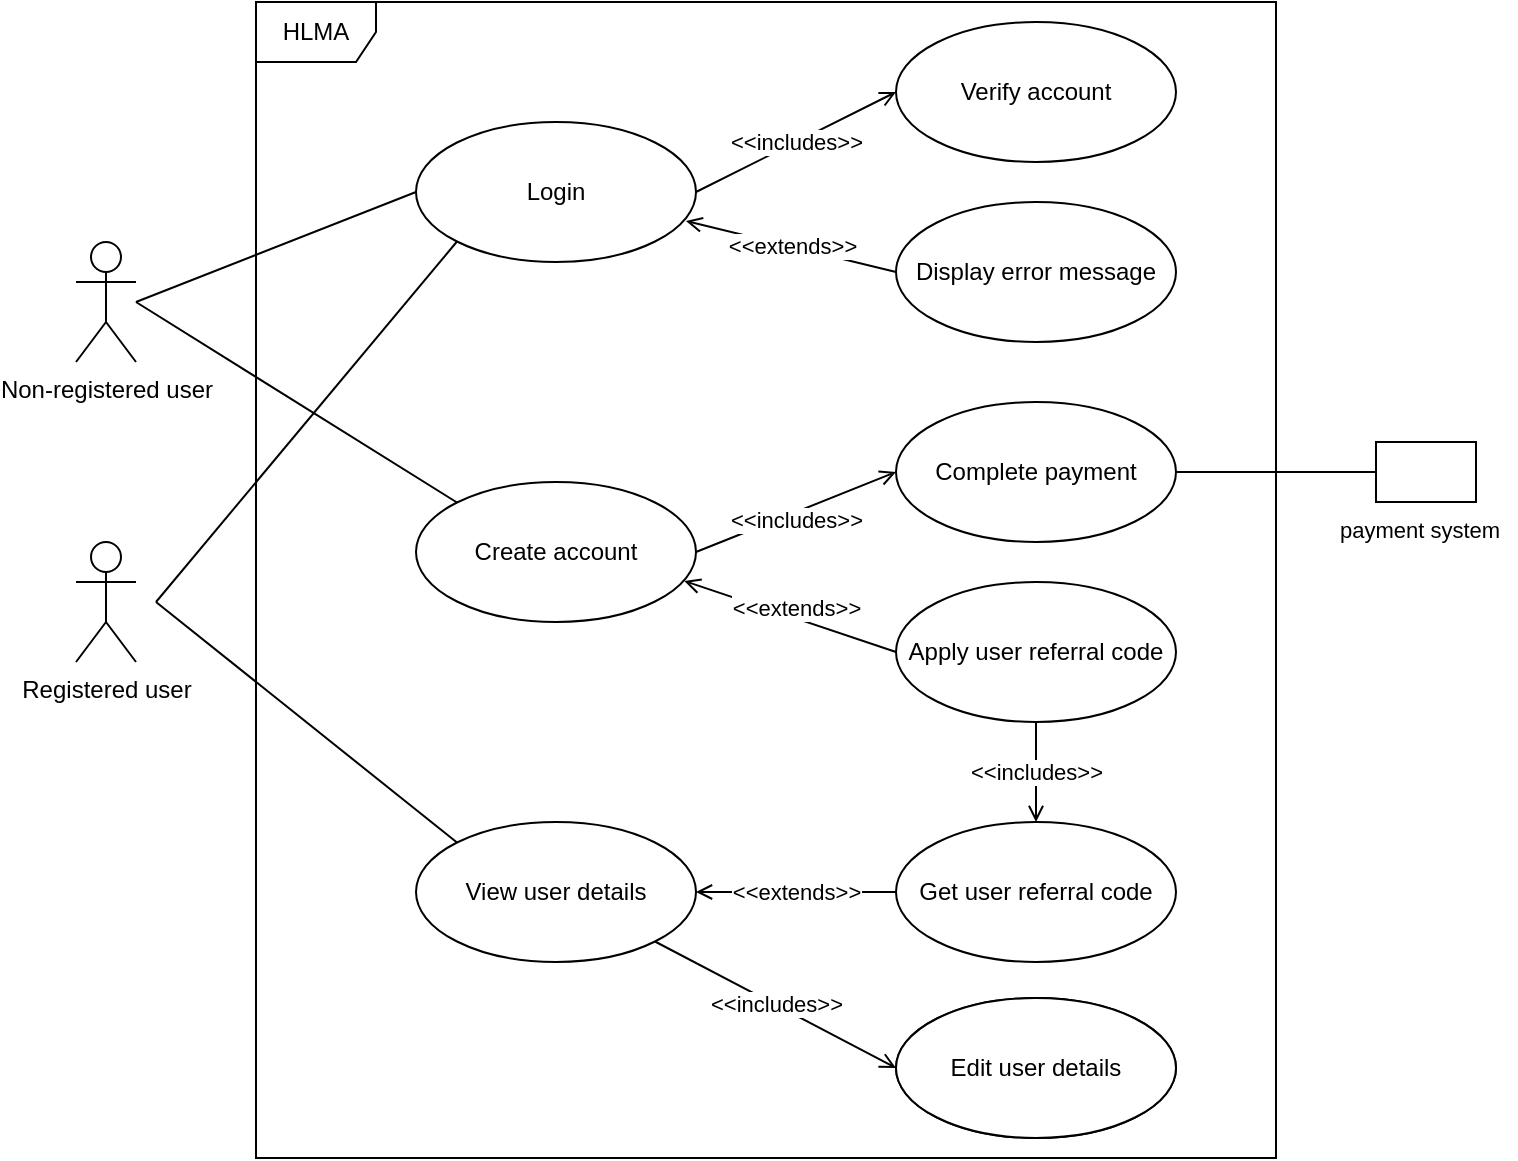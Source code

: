 <mxfile version="20.4.0" type="github">
  <diagram id="KwTiHcZ-ErMSPBvZo1tg" name="Page-1">
    <mxGraphModel dx="1422" dy="754" grid="0" gridSize="10" guides="1" tooltips="1" connect="1" arrows="1" fold="1" page="0" pageScale="1" pageWidth="827" pageHeight="1169" math="0" shadow="0">
      <root>
        <mxCell id="0" />
        <mxCell id="1" parent="0" />
        <mxCell id="AqF7KcZAPdT4f21ot7cu-17" style="rounded=0;orthogonalLoop=1;jettySize=auto;html=1;entryX=0;entryY=0.5;entryDx=0;entryDy=0;endArrow=none;endFill=0;" parent="1" target="AqF7KcZAPdT4f21ot7cu-4" edge="1">
          <mxGeometry relative="1" as="geometry">
            <mxPoint x="110" y="190" as="sourcePoint" />
          </mxGeometry>
        </mxCell>
        <mxCell id="AqF7KcZAPdT4f21ot7cu-18" style="edgeStyle=none;rounded=0;orthogonalLoop=1;jettySize=auto;html=1;entryX=0;entryY=0;entryDx=0;entryDy=0;endArrow=none;endFill=0;" parent="1" target="AqF7KcZAPdT4f21ot7cu-5" edge="1">
          <mxGeometry relative="1" as="geometry">
            <mxPoint x="110" y="190" as="sourcePoint" />
          </mxGeometry>
        </mxCell>
        <mxCell id="AqF7KcZAPdT4f21ot7cu-1" value="Non-registered user" style="shape=umlActor;verticalLabelPosition=bottom;verticalAlign=top;html=1;" parent="1" vertex="1">
          <mxGeometry x="80" y="160" width="30" height="60" as="geometry" />
        </mxCell>
        <mxCell id="AqF7KcZAPdT4f21ot7cu-3" value="HLMA" style="shape=umlFrame;whiteSpace=wrap;html=1;" parent="1" vertex="1">
          <mxGeometry x="170" y="40" width="510" height="578" as="geometry" />
        </mxCell>
        <mxCell id="AqF7KcZAPdT4f21ot7cu-34" value="&amp;lt;&amp;lt;includes&amp;gt;&amp;gt;" style="edgeStyle=none;rounded=0;orthogonalLoop=1;jettySize=auto;html=1;exitX=1;exitY=0.5;exitDx=0;exitDy=0;entryX=0;entryY=0.5;entryDx=0;entryDy=0;endArrow=open;endFill=0;" parent="1" source="AqF7KcZAPdT4f21ot7cu-4" target="AqF7KcZAPdT4f21ot7cu-6" edge="1">
          <mxGeometry relative="1" as="geometry" />
        </mxCell>
        <mxCell id="AqF7KcZAPdT4f21ot7cu-4" value="Login" style="ellipse;whiteSpace=wrap;html=1;" parent="1" vertex="1">
          <mxGeometry x="250" y="100" width="140" height="70" as="geometry" />
        </mxCell>
        <mxCell id="AqF7KcZAPdT4f21ot7cu-29" style="edgeStyle=none;rounded=0;orthogonalLoop=1;jettySize=auto;html=1;exitX=1;exitY=0.5;exitDx=0;exitDy=0;entryX=0;entryY=0.5;entryDx=0;entryDy=0;endArrow=open;endFill=0;" parent="1" source="AqF7KcZAPdT4f21ot7cu-5" target="AqF7KcZAPdT4f21ot7cu-11" edge="1">
          <mxGeometry relative="1" as="geometry" />
        </mxCell>
        <mxCell id="AqF7KcZAPdT4f21ot7cu-30" value="&amp;lt;&amp;lt;includes&amp;gt;&amp;gt;" style="edgeLabel;html=1;align=center;verticalAlign=middle;resizable=0;points=[];" parent="AqF7KcZAPdT4f21ot7cu-29" vertex="1" connectable="0">
          <mxGeometry x="-0.198" relative="1" as="geometry">
            <mxPoint x="10" as="offset" />
          </mxGeometry>
        </mxCell>
        <mxCell id="AqF7KcZAPdT4f21ot7cu-5" value="Create account" style="ellipse;whiteSpace=wrap;html=1;" parent="1" vertex="1">
          <mxGeometry x="250" y="280" width="140" height="70" as="geometry" />
        </mxCell>
        <mxCell id="AqF7KcZAPdT4f21ot7cu-6" value="Verify account" style="ellipse;whiteSpace=wrap;html=1;" parent="1" vertex="1">
          <mxGeometry x="490" y="50" width="140" height="70" as="geometry" />
        </mxCell>
        <mxCell id="AqF7KcZAPdT4f21ot7cu-33" value="&amp;lt;&amp;lt;extends&amp;gt;&amp;gt;" style="edgeStyle=none;rounded=0;orthogonalLoop=1;jettySize=auto;html=1;exitX=0;exitY=0.5;exitDx=0;exitDy=0;entryX=0.964;entryY=0.707;entryDx=0;entryDy=0;entryPerimeter=0;endArrow=open;endFill=0;" parent="1" source="AqF7KcZAPdT4f21ot7cu-7" target="AqF7KcZAPdT4f21ot7cu-4" edge="1">
          <mxGeometry relative="1" as="geometry" />
        </mxCell>
        <mxCell id="AqF7KcZAPdT4f21ot7cu-7" value="Display error message" style="ellipse;whiteSpace=wrap;html=1;" parent="1" vertex="1">
          <mxGeometry x="490" y="140" width="140" height="70" as="geometry" />
        </mxCell>
        <mxCell id="AqF7KcZAPdT4f21ot7cu-25" value="&amp;lt;&amp;lt;includes&amp;gt;&amp;gt;" style="edgeStyle=none;rounded=0;orthogonalLoop=1;jettySize=auto;html=1;exitX=0.5;exitY=1;exitDx=0;exitDy=0;entryX=0.5;entryY=0;entryDx=0;entryDy=0;endArrow=open;endFill=0;" parent="1" source="AqF7KcZAPdT4f21ot7cu-8" target="AqF7KcZAPdT4f21ot7cu-23" edge="1">
          <mxGeometry relative="1" as="geometry" />
        </mxCell>
        <mxCell id="AqF7KcZAPdT4f21ot7cu-27" style="edgeStyle=none;rounded=0;orthogonalLoop=1;jettySize=auto;html=1;exitX=0;exitY=0.5;exitDx=0;exitDy=0;entryX=0.958;entryY=0.707;entryDx=0;entryDy=0;entryPerimeter=0;endArrow=open;endFill=0;" parent="1" source="AqF7KcZAPdT4f21ot7cu-8" target="AqF7KcZAPdT4f21ot7cu-5" edge="1">
          <mxGeometry relative="1" as="geometry" />
        </mxCell>
        <mxCell id="AqF7KcZAPdT4f21ot7cu-28" value="&amp;lt;&amp;lt;extends&amp;gt;&amp;gt;" style="edgeLabel;html=1;align=center;verticalAlign=middle;resizable=0;points=[];" parent="AqF7KcZAPdT4f21ot7cu-27" vertex="1" connectable="0">
          <mxGeometry x="0.355" y="2" relative="1" as="geometry">
            <mxPoint x="22" as="offset" />
          </mxGeometry>
        </mxCell>
        <mxCell id="AqF7KcZAPdT4f21ot7cu-8" value="Apply user referral code" style="ellipse;whiteSpace=wrap;html=1;" parent="1" vertex="1">
          <mxGeometry x="490" y="330" width="140" height="70" as="geometry" />
        </mxCell>
        <mxCell id="AqF7KcZAPdT4f21ot7cu-11" value="Complete payment" style="ellipse;whiteSpace=wrap;html=1;" parent="1" vertex="1">
          <mxGeometry x="490" y="240" width="140" height="70" as="geometry" />
        </mxCell>
        <mxCell id="AqF7KcZAPdT4f21ot7cu-20" style="edgeStyle=none;rounded=0;orthogonalLoop=1;jettySize=auto;html=1;entryX=0;entryY=1;entryDx=0;entryDy=0;endArrow=none;endFill=0;" parent="1" target="AqF7KcZAPdT4f21ot7cu-4" edge="1">
          <mxGeometry relative="1" as="geometry">
            <mxPoint x="120" y="340" as="sourcePoint" />
          </mxGeometry>
        </mxCell>
        <mxCell id="AqF7KcZAPdT4f21ot7cu-22" style="edgeStyle=none;rounded=0;orthogonalLoop=1;jettySize=auto;html=1;entryX=0;entryY=0;entryDx=0;entryDy=0;endArrow=none;endFill=0;" parent="1" target="AqF7KcZAPdT4f21ot7cu-19" edge="1">
          <mxGeometry relative="1" as="geometry">
            <mxPoint x="120" y="340" as="sourcePoint" />
          </mxGeometry>
        </mxCell>
        <mxCell id="AqF7KcZAPdT4f21ot7cu-16" value="Registered user" style="shape=umlActor;verticalLabelPosition=bottom;verticalAlign=top;html=1;" parent="1" vertex="1">
          <mxGeometry x="80" y="310" width="30" height="60" as="geometry" />
        </mxCell>
        <mxCell id="AqF7KcZAPdT4f21ot7cu-24" style="edgeStyle=none;rounded=0;orthogonalLoop=1;jettySize=auto;html=1;exitX=0;exitY=0.5;exitDx=0;exitDy=0;entryX=1;entryY=0.5;entryDx=0;entryDy=0;endArrow=open;endFill=0;" parent="1" source="AqF7KcZAPdT4f21ot7cu-23" target="AqF7KcZAPdT4f21ot7cu-19" edge="1">
          <mxGeometry relative="1" as="geometry" />
        </mxCell>
        <mxCell id="AqF7KcZAPdT4f21ot7cu-26" value="&amp;lt;&amp;lt;extends&amp;gt;&amp;gt;" style="edgeLabel;html=1;align=center;verticalAlign=middle;resizable=0;points=[];" parent="AqF7KcZAPdT4f21ot7cu-24" vertex="1" connectable="0">
          <mxGeometry x="-0.205" y="1" relative="1" as="geometry">
            <mxPoint x="-10" y="-1" as="offset" />
          </mxGeometry>
        </mxCell>
        <mxCell id="QvvCXh5aQB02N2VMT5lg-2" value="&amp;lt;&amp;lt;includes&amp;gt;&amp;gt;" style="edgeStyle=none;rounded=0;orthogonalLoop=1;jettySize=auto;html=1;exitX=1;exitY=1;exitDx=0;exitDy=0;entryX=0;entryY=0.5;entryDx=0;entryDy=0;endArrow=open;endFill=0;" edge="1" parent="1" source="AqF7KcZAPdT4f21ot7cu-19" target="QvvCXh5aQB02N2VMT5lg-1">
          <mxGeometry relative="1" as="geometry" />
        </mxCell>
        <mxCell id="AqF7KcZAPdT4f21ot7cu-19" value="View user details" style="ellipse;whiteSpace=wrap;html=1;" parent="1" vertex="1">
          <mxGeometry x="250" y="450" width="140" height="70" as="geometry" />
        </mxCell>
        <mxCell id="AqF7KcZAPdT4f21ot7cu-23" value="Get user referral code" style="ellipse;whiteSpace=wrap;html=1;" parent="1" vertex="1">
          <mxGeometry x="490" y="450" width="140" height="70" as="geometry" />
        </mxCell>
        <mxCell id="AqF7KcZAPdT4f21ot7cu-36" style="edgeStyle=none;rounded=0;orthogonalLoop=1;jettySize=auto;html=1;exitX=0;exitY=0.5;exitDx=0;exitDy=0;entryX=1;entryY=0.5;entryDx=0;entryDy=0;endArrow=none;endFill=0;" parent="1" source="AqF7KcZAPdT4f21ot7cu-35" target="AqF7KcZAPdT4f21ot7cu-11" edge="1">
          <mxGeometry relative="1" as="geometry" />
        </mxCell>
        <mxCell id="AqF7KcZAPdT4f21ot7cu-35" value="" style="html=1;" parent="1" vertex="1">
          <mxGeometry x="730" y="260" width="50" height="30" as="geometry" />
        </mxCell>
        <mxCell id="AqF7KcZAPdT4f21ot7cu-37" value="&lt;span style=&quot;color: rgb(0, 0, 0); font-family: Helvetica; font-size: 11px; font-style: normal; font-variant-ligatures: normal; font-variant-caps: normal; font-weight: 400; letter-spacing: normal; orphans: 2; text-align: center; text-indent: 0px; text-transform: none; widows: 2; word-spacing: 0px; -webkit-text-stroke-width: 0px; background-color: rgb(255, 255, 255); text-decoration-thickness: initial; text-decoration-style: initial; text-decoration-color: initial; float: none; display: inline !important;&quot;&gt;payment system&lt;/span&gt;" style="text;whiteSpace=wrap;html=1;" parent="1" vertex="1">
          <mxGeometry x="710" y="290" width="90" height="30" as="geometry" />
        </mxCell>
        <mxCell id="QvvCXh5aQB02N2VMT5lg-1" value="Edit user details" style="ellipse;whiteSpace=wrap;html=1;" vertex="1" parent="1">
          <mxGeometry x="490" y="538" width="140" height="70" as="geometry" />
        </mxCell>
        <mxCell id="QvvCXh5aQB02N2VMT5lg-3" value="Edit user details" style="ellipse;whiteSpace=wrap;html=1;" vertex="1" parent="1">
          <mxGeometry x="490" y="538" width="140" height="70" as="geometry" />
        </mxCell>
      </root>
    </mxGraphModel>
  </diagram>
</mxfile>
